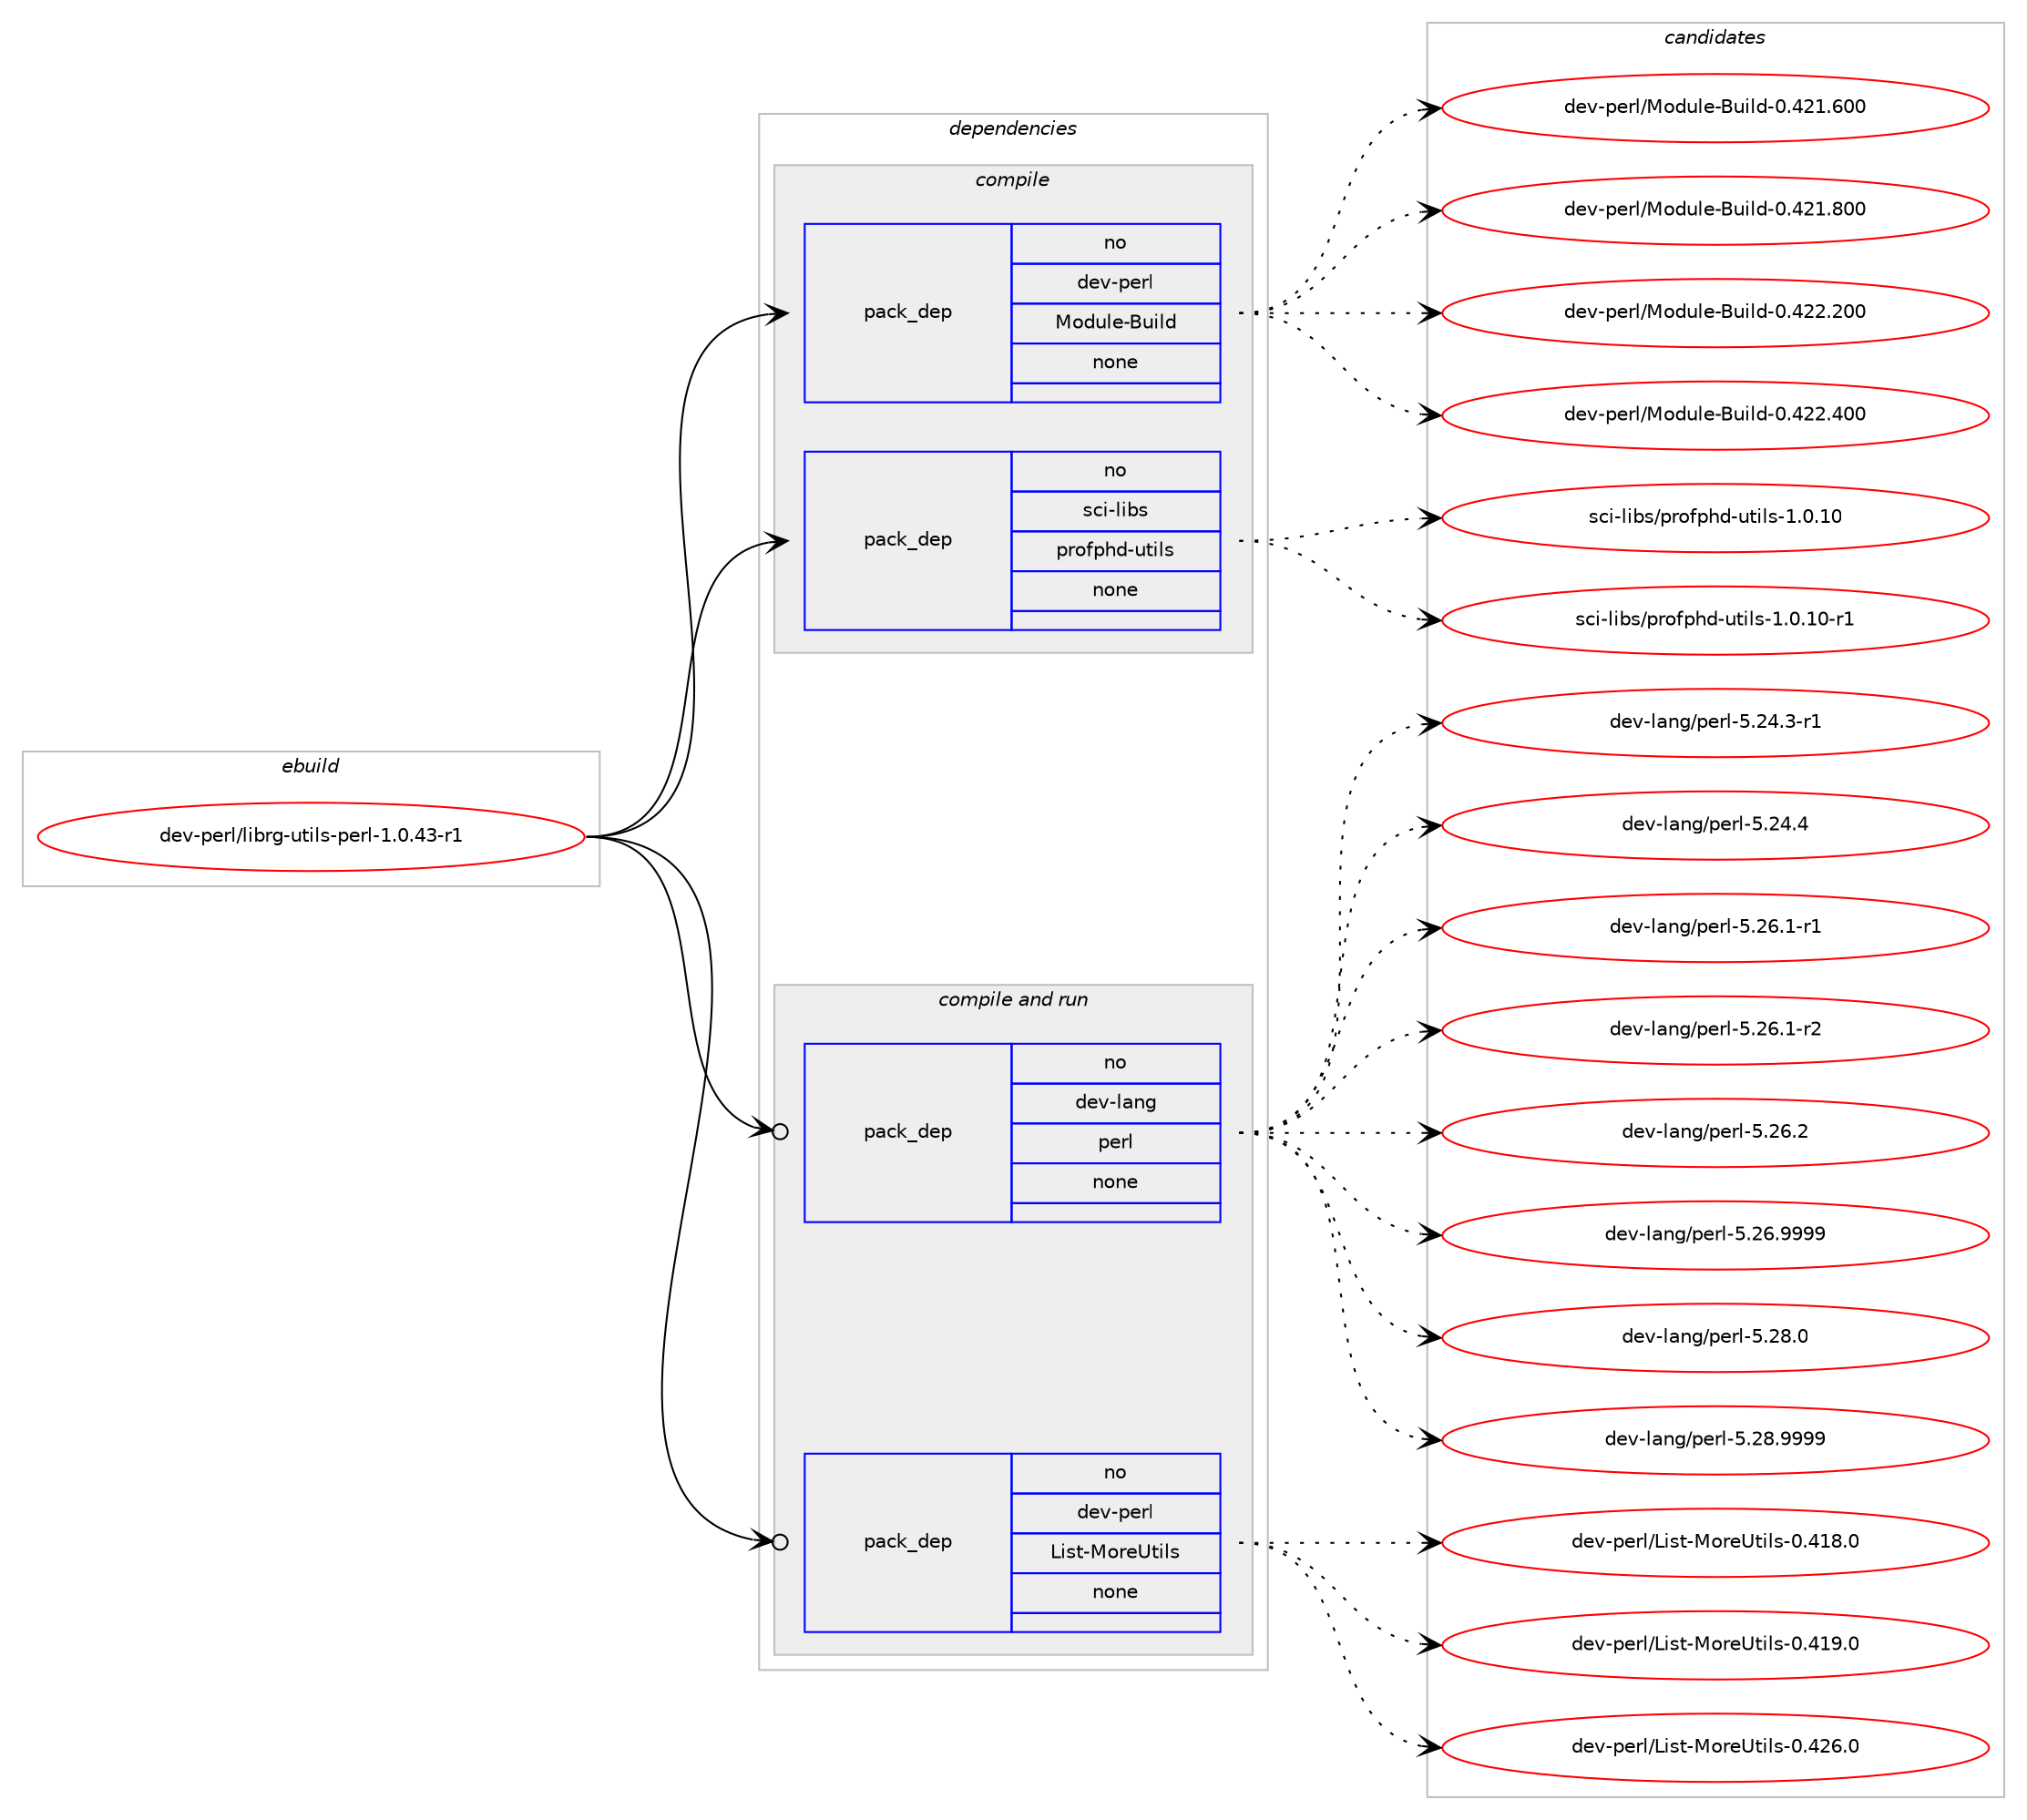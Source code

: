 digraph prolog {

# *************
# Graph options
# *************

newrank=true;
concentrate=true;
compound=true;
graph [rankdir=LR,fontname=Helvetica,fontsize=10,ranksep=1.5];#, ranksep=2.5, nodesep=0.2];
edge  [arrowhead=vee];
node  [fontname=Helvetica,fontsize=10];

# **********
# The ebuild
# **********

subgraph cluster_leftcol {
color=gray;
rank=same;
label=<<i>ebuild</i>>;
id [label="dev-perl/librg-utils-perl-1.0.43-r1", color=red, width=4, href="../dev-perl/librg-utils-perl-1.0.43-r1.svg"];
}

# ****************
# The dependencies
# ****************

subgraph cluster_midcol {
color=gray;
label=<<i>dependencies</i>>;
subgraph cluster_compile {
fillcolor="#eeeeee";
style=filled;
label=<<i>compile</i>>;
subgraph pack999702 {
dependency1391963 [label=<<TABLE BORDER="0" CELLBORDER="1" CELLSPACING="0" CELLPADDING="4" WIDTH="220"><TR><TD ROWSPAN="6" CELLPADDING="30">pack_dep</TD></TR><TR><TD WIDTH="110">no</TD></TR><TR><TD>dev-perl</TD></TR><TR><TD>Module-Build</TD></TR><TR><TD>none</TD></TR><TR><TD></TD></TR></TABLE>>, shape=none, color=blue];
}
id:e -> dependency1391963:w [weight=20,style="solid",arrowhead="vee"];
subgraph pack999703 {
dependency1391964 [label=<<TABLE BORDER="0" CELLBORDER="1" CELLSPACING="0" CELLPADDING="4" WIDTH="220"><TR><TD ROWSPAN="6" CELLPADDING="30">pack_dep</TD></TR><TR><TD WIDTH="110">no</TD></TR><TR><TD>sci-libs</TD></TR><TR><TD>profphd-utils</TD></TR><TR><TD>none</TD></TR><TR><TD></TD></TR></TABLE>>, shape=none, color=blue];
}
id:e -> dependency1391964:w [weight=20,style="solid",arrowhead="vee"];
}
subgraph cluster_compileandrun {
fillcolor="#eeeeee";
style=filled;
label=<<i>compile and run</i>>;
subgraph pack999704 {
dependency1391965 [label=<<TABLE BORDER="0" CELLBORDER="1" CELLSPACING="0" CELLPADDING="4" WIDTH="220"><TR><TD ROWSPAN="6" CELLPADDING="30">pack_dep</TD></TR><TR><TD WIDTH="110">no</TD></TR><TR><TD>dev-lang</TD></TR><TR><TD>perl</TD></TR><TR><TD>none</TD></TR><TR><TD></TD></TR></TABLE>>, shape=none, color=blue];
}
id:e -> dependency1391965:w [weight=20,style="solid",arrowhead="odotvee"];
subgraph pack999705 {
dependency1391966 [label=<<TABLE BORDER="0" CELLBORDER="1" CELLSPACING="0" CELLPADDING="4" WIDTH="220"><TR><TD ROWSPAN="6" CELLPADDING="30">pack_dep</TD></TR><TR><TD WIDTH="110">no</TD></TR><TR><TD>dev-perl</TD></TR><TR><TD>List-MoreUtils</TD></TR><TR><TD>none</TD></TR><TR><TD></TD></TR></TABLE>>, shape=none, color=blue];
}
id:e -> dependency1391966:w [weight=20,style="solid",arrowhead="odotvee"];
}
subgraph cluster_run {
fillcolor="#eeeeee";
style=filled;
label=<<i>run</i>>;
}
}

# **************
# The candidates
# **************

subgraph cluster_choices {
rank=same;
color=gray;
label=<<i>candidates</i>>;

subgraph choice999702 {
color=black;
nodesep=1;
choice100101118451121011141084777111100117108101456611710510810045484652504946544848 [label="dev-perl/Module-Build-0.421.600", color=red, width=4,href="../dev-perl/Module-Build-0.421.600.svg"];
choice100101118451121011141084777111100117108101456611710510810045484652504946564848 [label="dev-perl/Module-Build-0.421.800", color=red, width=4,href="../dev-perl/Module-Build-0.421.800.svg"];
choice100101118451121011141084777111100117108101456611710510810045484652505046504848 [label="dev-perl/Module-Build-0.422.200", color=red, width=4,href="../dev-perl/Module-Build-0.422.200.svg"];
choice100101118451121011141084777111100117108101456611710510810045484652505046524848 [label="dev-perl/Module-Build-0.422.400", color=red, width=4,href="../dev-perl/Module-Build-0.422.400.svg"];
dependency1391963:e -> choice100101118451121011141084777111100117108101456611710510810045484652504946544848:w [style=dotted,weight="100"];
dependency1391963:e -> choice100101118451121011141084777111100117108101456611710510810045484652504946564848:w [style=dotted,weight="100"];
dependency1391963:e -> choice100101118451121011141084777111100117108101456611710510810045484652505046504848:w [style=dotted,weight="100"];
dependency1391963:e -> choice100101118451121011141084777111100117108101456611710510810045484652505046524848:w [style=dotted,weight="100"];
}
subgraph choice999703 {
color=black;
nodesep=1;
choice115991054510810598115471121141111021121041004511711610510811545494648464948 [label="sci-libs/profphd-utils-1.0.10", color=red, width=4,href="../sci-libs/profphd-utils-1.0.10.svg"];
choice1159910545108105981154711211411110211210410045117116105108115454946484649484511449 [label="sci-libs/profphd-utils-1.0.10-r1", color=red, width=4,href="../sci-libs/profphd-utils-1.0.10-r1.svg"];
dependency1391964:e -> choice115991054510810598115471121141111021121041004511711610510811545494648464948:w [style=dotted,weight="100"];
dependency1391964:e -> choice1159910545108105981154711211411110211210410045117116105108115454946484649484511449:w [style=dotted,weight="100"];
}
subgraph choice999704 {
color=black;
nodesep=1;
choice100101118451089711010347112101114108455346505246514511449 [label="dev-lang/perl-5.24.3-r1", color=red, width=4,href="../dev-lang/perl-5.24.3-r1.svg"];
choice10010111845108971101034711210111410845534650524652 [label="dev-lang/perl-5.24.4", color=red, width=4,href="../dev-lang/perl-5.24.4.svg"];
choice100101118451089711010347112101114108455346505446494511449 [label="dev-lang/perl-5.26.1-r1", color=red, width=4,href="../dev-lang/perl-5.26.1-r1.svg"];
choice100101118451089711010347112101114108455346505446494511450 [label="dev-lang/perl-5.26.1-r2", color=red, width=4,href="../dev-lang/perl-5.26.1-r2.svg"];
choice10010111845108971101034711210111410845534650544650 [label="dev-lang/perl-5.26.2", color=red, width=4,href="../dev-lang/perl-5.26.2.svg"];
choice10010111845108971101034711210111410845534650544657575757 [label="dev-lang/perl-5.26.9999", color=red, width=4,href="../dev-lang/perl-5.26.9999.svg"];
choice10010111845108971101034711210111410845534650564648 [label="dev-lang/perl-5.28.0", color=red, width=4,href="../dev-lang/perl-5.28.0.svg"];
choice10010111845108971101034711210111410845534650564657575757 [label="dev-lang/perl-5.28.9999", color=red, width=4,href="../dev-lang/perl-5.28.9999.svg"];
dependency1391965:e -> choice100101118451089711010347112101114108455346505246514511449:w [style=dotted,weight="100"];
dependency1391965:e -> choice10010111845108971101034711210111410845534650524652:w [style=dotted,weight="100"];
dependency1391965:e -> choice100101118451089711010347112101114108455346505446494511449:w [style=dotted,weight="100"];
dependency1391965:e -> choice100101118451089711010347112101114108455346505446494511450:w [style=dotted,weight="100"];
dependency1391965:e -> choice10010111845108971101034711210111410845534650544650:w [style=dotted,weight="100"];
dependency1391965:e -> choice10010111845108971101034711210111410845534650544657575757:w [style=dotted,weight="100"];
dependency1391965:e -> choice10010111845108971101034711210111410845534650564648:w [style=dotted,weight="100"];
dependency1391965:e -> choice10010111845108971101034711210111410845534650564657575757:w [style=dotted,weight="100"];
}
subgraph choice999705 {
color=black;
nodesep=1;
choice1001011184511210111410847761051151164577111114101851161051081154548465249564648 [label="dev-perl/List-MoreUtils-0.418.0", color=red, width=4,href="../dev-perl/List-MoreUtils-0.418.0.svg"];
choice1001011184511210111410847761051151164577111114101851161051081154548465249574648 [label="dev-perl/List-MoreUtils-0.419.0", color=red, width=4,href="../dev-perl/List-MoreUtils-0.419.0.svg"];
choice1001011184511210111410847761051151164577111114101851161051081154548465250544648 [label="dev-perl/List-MoreUtils-0.426.0", color=red, width=4,href="../dev-perl/List-MoreUtils-0.426.0.svg"];
dependency1391966:e -> choice1001011184511210111410847761051151164577111114101851161051081154548465249564648:w [style=dotted,weight="100"];
dependency1391966:e -> choice1001011184511210111410847761051151164577111114101851161051081154548465249574648:w [style=dotted,weight="100"];
dependency1391966:e -> choice1001011184511210111410847761051151164577111114101851161051081154548465250544648:w [style=dotted,weight="100"];
}
}

}
